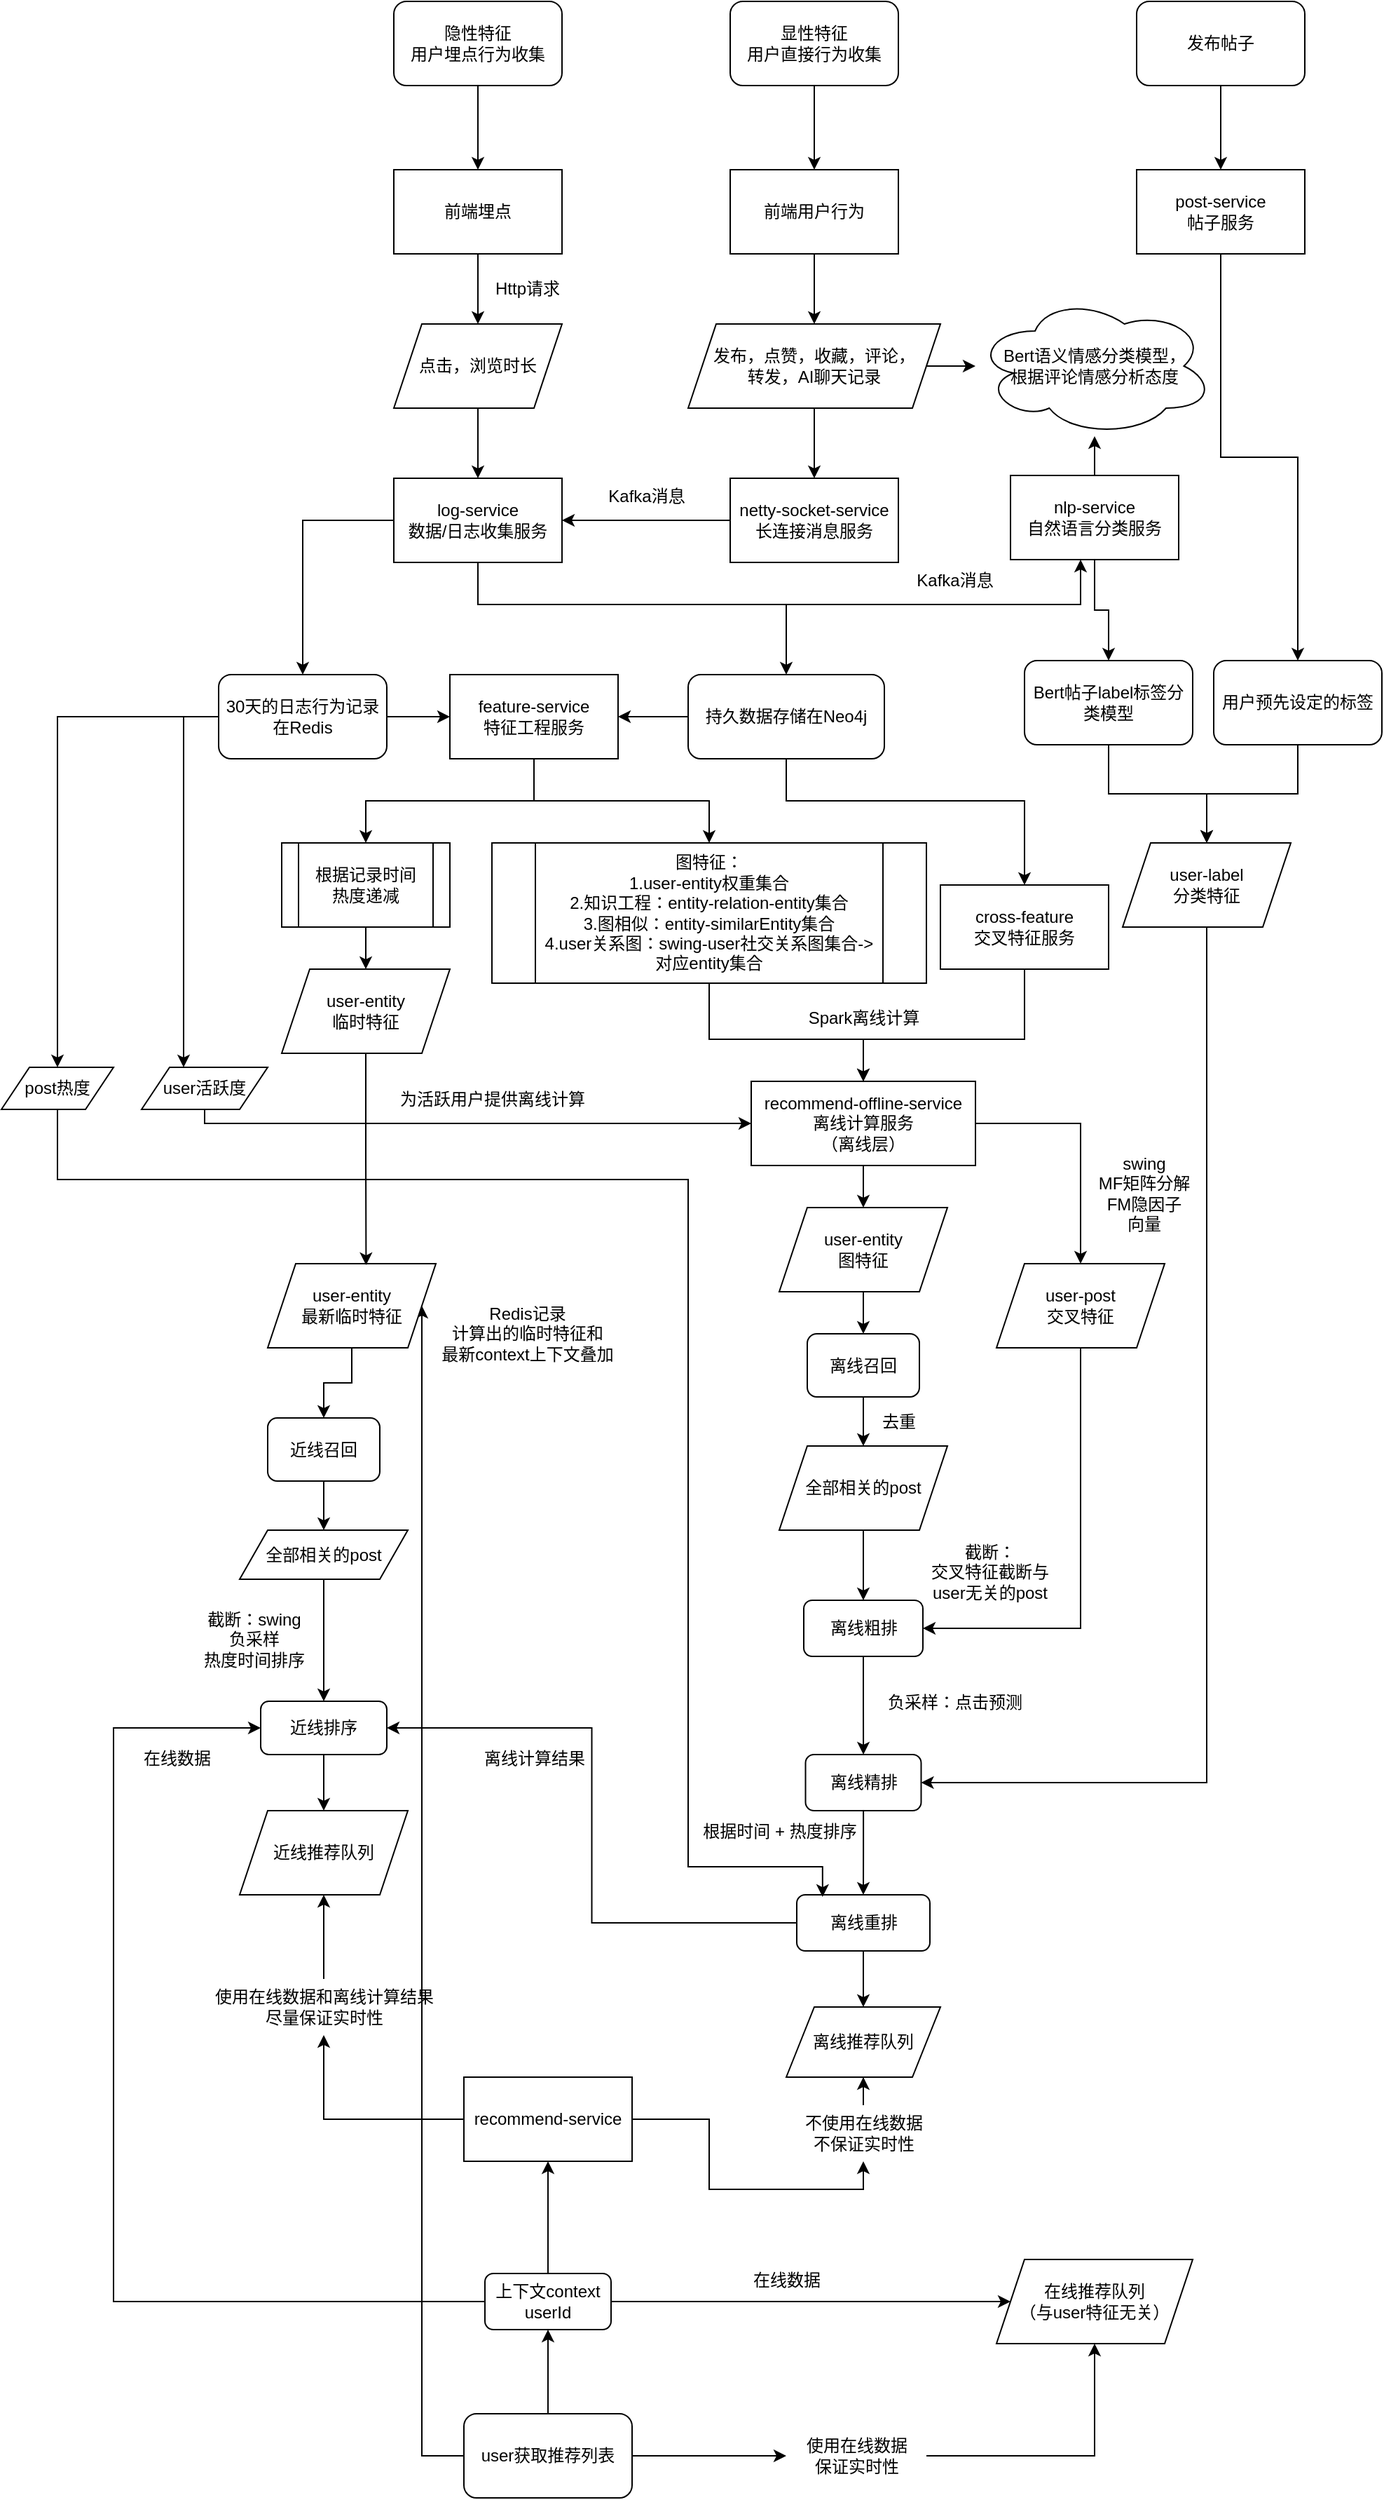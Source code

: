 <mxfile version="23.0.2" type="device">
  <diagram name="第 1 页" id="tgky3fX279zdv8PhlCqy">
    <mxGraphModel dx="2514" dy="2162" grid="1" gridSize="10" guides="1" tooltips="1" connect="1" arrows="1" fold="1" page="1" pageScale="1" pageWidth="827" pageHeight="1169" math="0" shadow="0">
      <root>
        <mxCell id="0" />
        <mxCell id="1" parent="0" />
        <mxCell id="7nQ9g_u_nF_VqDbNqybr-20" value="" style="edgeStyle=orthogonalEdgeStyle;rounded=0;orthogonalLoop=1;jettySize=auto;html=1;" parent="1" source="7nQ9g_u_nF_VqDbNqybr-2" target="7nQ9g_u_nF_VqDbNqybr-18" edge="1">
          <mxGeometry relative="1" as="geometry" />
        </mxCell>
        <mxCell id="7nQ9g_u_nF_VqDbNqybr-2" value="隐性特征&lt;br&gt;用户埋点行为收集" style="rounded=1;whiteSpace=wrap;html=1;" parent="1" vertex="1">
          <mxGeometry x="230" y="-480" width="120" height="60" as="geometry" />
        </mxCell>
        <mxCell id="7nQ9g_u_nF_VqDbNqybr-39" style="edgeStyle=orthogonalEdgeStyle;rounded=0;orthogonalLoop=1;jettySize=auto;html=1;" parent="1" source="7nQ9g_u_nF_VqDbNqybr-3" target="7nQ9g_u_nF_VqDbNqybr-5" edge="1">
          <mxGeometry relative="1" as="geometry" />
        </mxCell>
        <mxCell id="7nQ9g_u_nF_VqDbNqybr-45" style="edgeStyle=orthogonalEdgeStyle;rounded=0;orthogonalLoop=1;jettySize=auto;html=1;entryX=0.5;entryY=0;entryDx=0;entryDy=0;" parent="1" source="7nQ9g_u_nF_VqDbNqybr-3" target="7nQ9g_u_nF_VqDbNqybr-7" edge="1">
          <mxGeometry relative="1" as="geometry">
            <Array as="points">
              <mxPoint x="290" y="-50" />
              <mxPoint x="510" y="-50" />
            </Array>
          </mxGeometry>
        </mxCell>
        <mxCell id="7nQ9g_u_nF_VqDbNqybr-62" style="edgeStyle=orthogonalEdgeStyle;rounded=0;orthogonalLoop=1;jettySize=auto;html=1;" parent="1" source="7nQ9g_u_nF_VqDbNqybr-3" target="7nQ9g_u_nF_VqDbNqybr-59" edge="1">
          <mxGeometry relative="1" as="geometry">
            <Array as="points">
              <mxPoint x="290" y="-50" />
              <mxPoint x="720" y="-50" />
            </Array>
          </mxGeometry>
        </mxCell>
        <mxCell id="7nQ9g_u_nF_VqDbNqybr-3" value="log-service&lt;div&gt;数据/日志收集服务&lt;/div&gt;" style="rounded=0;whiteSpace=wrap;html=1;" parent="1" vertex="1">
          <mxGeometry x="230" y="-140" width="120" height="60" as="geometry" />
        </mxCell>
        <mxCell id="7nQ9g_u_nF_VqDbNqybr-42" value="" style="edgeStyle=orthogonalEdgeStyle;rounded=0;orthogonalLoop=1;jettySize=auto;html=1;" parent="1" source="7nQ9g_u_nF_VqDbNqybr-5" target="7nQ9g_u_nF_VqDbNqybr-33" edge="1">
          <mxGeometry relative="1" as="geometry" />
        </mxCell>
        <mxCell id="7nQ9g_u_nF_VqDbNqybr-107" style="edgeStyle=orthogonalEdgeStyle;rounded=0;orthogonalLoop=1;jettySize=auto;html=1;" parent="1" source="7nQ9g_u_nF_VqDbNqybr-5" target="7nQ9g_u_nF_VqDbNqybr-106" edge="1">
          <mxGeometry relative="1" as="geometry">
            <Array as="points">
              <mxPoint x="80" y="30" />
            </Array>
          </mxGeometry>
        </mxCell>
        <mxCell id="7nQ9g_u_nF_VqDbNqybr-108" style="edgeStyle=orthogonalEdgeStyle;rounded=0;orthogonalLoop=1;jettySize=auto;html=1;" parent="1" source="7nQ9g_u_nF_VqDbNqybr-5" target="7nQ9g_u_nF_VqDbNqybr-105" edge="1">
          <mxGeometry relative="1" as="geometry" />
        </mxCell>
        <mxCell id="7nQ9g_u_nF_VqDbNqybr-5" value="30天的日志行为记录在Redis" style="rounded=1;whiteSpace=wrap;html=1;" parent="1" vertex="1">
          <mxGeometry x="105" width="120" height="60" as="geometry" />
        </mxCell>
        <mxCell id="7nQ9g_u_nF_VqDbNqybr-46" value="" style="edgeStyle=orthogonalEdgeStyle;rounded=0;orthogonalLoop=1;jettySize=auto;html=1;" parent="1" source="7nQ9g_u_nF_VqDbNqybr-7" target="7nQ9g_u_nF_VqDbNqybr-33" edge="1">
          <mxGeometry relative="1" as="geometry" />
        </mxCell>
        <mxCell id="7nQ9g_u_nF_VqDbNqybr-75" style="edgeStyle=orthogonalEdgeStyle;rounded=0;orthogonalLoop=1;jettySize=auto;html=1;" parent="1" source="7nQ9g_u_nF_VqDbNqybr-7" target="7nQ9g_u_nF_VqDbNqybr-74" edge="1">
          <mxGeometry relative="1" as="geometry">
            <Array as="points">
              <mxPoint x="510" y="90" />
              <mxPoint x="680" y="90" />
            </Array>
          </mxGeometry>
        </mxCell>
        <mxCell id="7nQ9g_u_nF_VqDbNqybr-7" value="持久数据存储在Neo4j" style="rounded=1;whiteSpace=wrap;html=1;" parent="1" vertex="1">
          <mxGeometry x="440" width="140" height="60" as="geometry" />
        </mxCell>
        <mxCell id="7nQ9g_u_nF_VqDbNqybr-21" value="" style="edgeStyle=orthogonalEdgeStyle;rounded=0;orthogonalLoop=1;jettySize=auto;html=1;" parent="1" source="7nQ9g_u_nF_VqDbNqybr-9" target="7nQ9g_u_nF_VqDbNqybr-19" edge="1">
          <mxGeometry relative="1" as="geometry" />
        </mxCell>
        <mxCell id="7nQ9g_u_nF_VqDbNqybr-9" value="显性特征&lt;br&gt;用户直接行为收集" style="rounded=1;whiteSpace=wrap;html=1;" parent="1" vertex="1">
          <mxGeometry x="470" y="-480" width="120" height="60" as="geometry" />
        </mxCell>
        <mxCell id="7nQ9g_u_nF_VqDbNqybr-31" style="edgeStyle=orthogonalEdgeStyle;rounded=0;orthogonalLoop=1;jettySize=auto;html=1;" parent="1" source="7nQ9g_u_nF_VqDbNqybr-14" target="7nQ9g_u_nF_VqDbNqybr-3" edge="1">
          <mxGeometry relative="1" as="geometry" />
        </mxCell>
        <mxCell id="7nQ9g_u_nF_VqDbNqybr-14" value="netty-socket-service&lt;br&gt;长连接消息服务" style="rounded=0;whiteSpace=wrap;html=1;" parent="1" vertex="1">
          <mxGeometry x="470" y="-140" width="120" height="60" as="geometry" />
        </mxCell>
        <mxCell id="7nQ9g_u_nF_VqDbNqybr-23" value="" style="edgeStyle=orthogonalEdgeStyle;rounded=0;orthogonalLoop=1;jettySize=auto;html=1;" parent="1" source="7nQ9g_u_nF_VqDbNqybr-16" target="7nQ9g_u_nF_VqDbNqybr-3" edge="1">
          <mxGeometry relative="1" as="geometry" />
        </mxCell>
        <mxCell id="7nQ9g_u_nF_VqDbNqybr-16" value="点击，浏览时长" style="shape=parallelogram;perimeter=parallelogramPerimeter;whiteSpace=wrap;html=1;fixedSize=1;" parent="1" vertex="1">
          <mxGeometry x="230" y="-250" width="120" height="60" as="geometry" />
        </mxCell>
        <mxCell id="7nQ9g_u_nF_VqDbNqybr-25" value="" style="edgeStyle=orthogonalEdgeStyle;rounded=0;orthogonalLoop=1;jettySize=auto;html=1;" parent="1" source="7nQ9g_u_nF_VqDbNqybr-17" target="7nQ9g_u_nF_VqDbNqybr-14" edge="1">
          <mxGeometry relative="1" as="geometry" />
        </mxCell>
        <mxCell id="7nQ9g_u_nF_VqDbNqybr-56" value="" style="edgeStyle=orthogonalEdgeStyle;rounded=0;orthogonalLoop=1;jettySize=auto;html=1;" parent="1" source="7nQ9g_u_nF_VqDbNqybr-17" target="7nQ9g_u_nF_VqDbNqybr-55" edge="1">
          <mxGeometry relative="1" as="geometry" />
        </mxCell>
        <mxCell id="7nQ9g_u_nF_VqDbNqybr-17" value="发布，点赞，收藏，评论，&lt;br&gt;转发，AI聊天记录" style="shape=parallelogram;perimeter=parallelogramPerimeter;whiteSpace=wrap;html=1;fixedSize=1;" parent="1" vertex="1">
          <mxGeometry x="440" y="-250" width="180" height="60" as="geometry" />
        </mxCell>
        <mxCell id="7nQ9g_u_nF_VqDbNqybr-22" value="" style="edgeStyle=orthogonalEdgeStyle;rounded=0;orthogonalLoop=1;jettySize=auto;html=1;" parent="1" source="7nQ9g_u_nF_VqDbNqybr-18" target="7nQ9g_u_nF_VqDbNqybr-16" edge="1">
          <mxGeometry relative="1" as="geometry" />
        </mxCell>
        <mxCell id="7nQ9g_u_nF_VqDbNqybr-18" value="前端埋点" style="rounded=1;whiteSpace=wrap;html=1;arcSize=0;" parent="1" vertex="1">
          <mxGeometry x="230" y="-360" width="120" height="60" as="geometry" />
        </mxCell>
        <mxCell id="7nQ9g_u_nF_VqDbNqybr-24" value="" style="edgeStyle=orthogonalEdgeStyle;rounded=0;orthogonalLoop=1;jettySize=auto;html=1;" parent="1" source="7nQ9g_u_nF_VqDbNqybr-19" target="7nQ9g_u_nF_VqDbNqybr-17" edge="1">
          <mxGeometry relative="1" as="geometry" />
        </mxCell>
        <mxCell id="7nQ9g_u_nF_VqDbNqybr-19" value="前端用户行为" style="rounded=1;whiteSpace=wrap;html=1;arcSize=0;" parent="1" vertex="1">
          <mxGeometry x="470" y="-360" width="120" height="60" as="geometry" />
        </mxCell>
        <mxCell id="7nQ9g_u_nF_VqDbNqybr-29" value="Http请求" style="text;html=1;align=center;verticalAlign=middle;resizable=0;points=[];autosize=1;strokeColor=none;fillColor=none;" parent="1" vertex="1">
          <mxGeometry x="290" y="-290" width="70" height="30" as="geometry" />
        </mxCell>
        <mxCell id="7nQ9g_u_nF_VqDbNqybr-32" value="Kafka消息" style="text;html=1;align=center;verticalAlign=middle;resizable=0;points=[];autosize=1;strokeColor=none;fillColor=none;" parent="1" vertex="1">
          <mxGeometry x="370" y="-142" width="80" height="30" as="geometry" />
        </mxCell>
        <mxCell id="7nQ9g_u_nF_VqDbNqybr-51" style="edgeStyle=orthogonalEdgeStyle;rounded=0;orthogonalLoop=1;jettySize=auto;html=1;entryX=0.5;entryY=0;entryDx=0;entryDy=0;" parent="1" source="7nQ9g_u_nF_VqDbNqybr-33" target="7nQ9g_u_nF_VqDbNqybr-50" edge="1">
          <mxGeometry relative="1" as="geometry" />
        </mxCell>
        <mxCell id="7nQ9g_u_nF_VqDbNqybr-52" style="edgeStyle=orthogonalEdgeStyle;rounded=0;orthogonalLoop=1;jettySize=auto;html=1;" parent="1" source="7nQ9g_u_nF_VqDbNqybr-33" target="7nQ9g_u_nF_VqDbNqybr-49" edge="1">
          <mxGeometry relative="1" as="geometry" />
        </mxCell>
        <mxCell id="7nQ9g_u_nF_VqDbNqybr-33" value="feature-service&lt;br&gt;特征工程服务" style="rounded=0;whiteSpace=wrap;html=1;" parent="1" vertex="1">
          <mxGeometry x="270" width="120" height="60" as="geometry" />
        </mxCell>
        <mxCell id="7nQ9g_u_nF_VqDbNqybr-35" value="user-entity&lt;br&gt;临时特征" style="shape=parallelogram;perimeter=parallelogramPerimeter;whiteSpace=wrap;html=1;fixedSize=1;" parent="1" vertex="1">
          <mxGeometry x="150" y="210" width="120" height="60" as="geometry" />
        </mxCell>
        <mxCell id="7nQ9g_u_nF_VqDbNqybr-87" style="edgeStyle=orthogonalEdgeStyle;rounded=0;orthogonalLoop=1;jettySize=auto;html=1;" parent="1" source="7nQ9g_u_nF_VqDbNqybr-40" target="7nQ9g_u_nF_VqDbNqybr-86" edge="1">
          <mxGeometry relative="1" as="geometry" />
        </mxCell>
        <mxCell id="7nQ9g_u_nF_VqDbNqybr-40" value="&lt;div&gt;user-entity&lt;/div&gt;图特征" style="shape=parallelogram;perimeter=parallelogramPerimeter;whiteSpace=wrap;html=1;fixedSize=1;" parent="1" vertex="1">
          <mxGeometry x="505" y="380" width="120" height="60" as="geometry" />
        </mxCell>
        <mxCell id="7nQ9g_u_nF_VqDbNqybr-54" value="" style="edgeStyle=orthogonalEdgeStyle;rounded=0;orthogonalLoop=1;jettySize=auto;html=1;" parent="1" source="7nQ9g_u_nF_VqDbNqybr-49" target="7nQ9g_u_nF_VqDbNqybr-80" edge="1">
          <mxGeometry relative="1" as="geometry">
            <Array as="points">
              <mxPoint x="455" y="260" />
              <mxPoint x="565" y="260" />
            </Array>
          </mxGeometry>
        </mxCell>
        <mxCell id="7nQ9g_u_nF_VqDbNqybr-49" value="图特征：&lt;br&gt;1.user-entity权重集合&lt;div&gt;2.知识工程：entity-relation-entity集合&lt;br&gt;3.图相似：entity-similarEntity集合&lt;br&gt;4.user关系图：swing-user社交关系图集合-&amp;gt;对应entity集合&lt;/div&gt;" style="shape=process;whiteSpace=wrap;html=1;backgroundOutline=1;" parent="1" vertex="1">
          <mxGeometry x="300" y="120" width="310" height="100" as="geometry" />
        </mxCell>
        <mxCell id="7nQ9g_u_nF_VqDbNqybr-53" value="" style="edgeStyle=orthogonalEdgeStyle;rounded=0;orthogonalLoop=1;jettySize=auto;html=1;" parent="1" source="7nQ9g_u_nF_VqDbNqybr-50" target="7nQ9g_u_nF_VqDbNqybr-35" edge="1">
          <mxGeometry relative="1" as="geometry" />
        </mxCell>
        <mxCell id="7nQ9g_u_nF_VqDbNqybr-50" value="&lt;span style=&quot;text-wrap-mode: nowrap;&quot;&gt;根据记录时间&lt;/span&gt;&lt;br style=&quot;text-wrap-mode: nowrap;&quot;&gt;&lt;div style=&quot;text-wrap-mode: nowrap;&quot;&gt;热度递减&lt;/div&gt;" style="shape=process;whiteSpace=wrap;html=1;backgroundOutline=1;" parent="1" vertex="1">
          <mxGeometry x="150" y="120" width="120" height="60" as="geometry" />
        </mxCell>
        <mxCell id="7nQ9g_u_nF_VqDbNqybr-55" value="Bert语义情感分类模型，&lt;div&gt;根据评论情感分析态度&lt;/div&gt;" style="ellipse;shape=cloud;whiteSpace=wrap;html=1;" parent="1" vertex="1">
          <mxGeometry x="645" y="-270" width="170" height="100" as="geometry" />
        </mxCell>
        <mxCell id="7nQ9g_u_nF_VqDbNqybr-70" style="edgeStyle=orthogonalEdgeStyle;rounded=0;orthogonalLoop=1;jettySize=auto;html=1;entryX=0.5;entryY=0;entryDx=0;entryDy=0;" parent="1" source="7nQ9g_u_nF_VqDbNqybr-58" target="7nQ9g_u_nF_VqDbNqybr-67" edge="1">
          <mxGeometry relative="1" as="geometry" />
        </mxCell>
        <mxCell id="7nQ9g_u_nF_VqDbNqybr-58" value="&lt;div&gt;&lt;span style=&quot;background-color: transparent; color: light-dark(rgb(0, 0, 0), rgb(255, 255, 255));&quot;&gt;Bert帖子label标签分类模型&lt;/span&gt;&lt;/div&gt;" style="rounded=1;whiteSpace=wrap;html=1;" parent="1" vertex="1">
          <mxGeometry x="680" y="-10" width="120" height="60" as="geometry" />
        </mxCell>
        <mxCell id="7nQ9g_u_nF_VqDbNqybr-60" value="" style="edgeStyle=orthogonalEdgeStyle;rounded=0;orthogonalLoop=1;jettySize=auto;html=1;" parent="1" source="7nQ9g_u_nF_VqDbNqybr-59" target="7nQ9g_u_nF_VqDbNqybr-55" edge="1">
          <mxGeometry relative="1" as="geometry" />
        </mxCell>
        <mxCell id="7nQ9g_u_nF_VqDbNqybr-59" value="&lt;div&gt;nlp-service&lt;/div&gt;自然语言分类服务" style="whiteSpace=wrap;html=1;" parent="1" vertex="1">
          <mxGeometry x="670" y="-142" width="120" height="60" as="geometry" />
        </mxCell>
        <mxCell id="7nQ9g_u_nF_VqDbNqybr-65" value="" style="edgeStyle=orthogonalEdgeStyle;rounded=0;orthogonalLoop=1;jettySize=auto;html=1;" parent="1" source="7nQ9g_u_nF_VqDbNqybr-63" target="7nQ9g_u_nF_VqDbNqybr-64" edge="1">
          <mxGeometry relative="1" as="geometry" />
        </mxCell>
        <mxCell id="7nQ9g_u_nF_VqDbNqybr-63" value="发布帖子" style="rounded=1;whiteSpace=wrap;html=1;" parent="1" vertex="1">
          <mxGeometry x="760" y="-480" width="120" height="60" as="geometry" />
        </mxCell>
        <mxCell id="7nQ9g_u_nF_VqDbNqybr-68" style="edgeStyle=orthogonalEdgeStyle;rounded=0;orthogonalLoop=1;jettySize=auto;html=1;" parent="1" source="7nQ9g_u_nF_VqDbNqybr-64" target="7nQ9g_u_nF_VqDbNqybr-66" edge="1">
          <mxGeometry relative="1" as="geometry" />
        </mxCell>
        <mxCell id="7nQ9g_u_nF_VqDbNqybr-64" value="&lt;div&gt;post-service&lt;/div&gt;帖子服务" style="whiteSpace=wrap;html=1;" parent="1" vertex="1">
          <mxGeometry x="760" y="-360" width="120" height="60" as="geometry" />
        </mxCell>
        <mxCell id="7nQ9g_u_nF_VqDbNqybr-71" style="edgeStyle=orthogonalEdgeStyle;rounded=0;orthogonalLoop=1;jettySize=auto;html=1;entryX=0.5;entryY=0;entryDx=0;entryDy=0;" parent="1" source="7nQ9g_u_nF_VqDbNqybr-66" target="7nQ9g_u_nF_VqDbNqybr-67" edge="1">
          <mxGeometry relative="1" as="geometry" />
        </mxCell>
        <mxCell id="7nQ9g_u_nF_VqDbNqybr-66" value="用户预先设定的标签" style="rounded=1;whiteSpace=wrap;html=1;" parent="1" vertex="1">
          <mxGeometry x="815" y="-10" width="120" height="60" as="geometry" />
        </mxCell>
        <mxCell id="-gl8EBEvmVz08SkBrVt--1" style="edgeStyle=orthogonalEdgeStyle;rounded=0;orthogonalLoop=1;jettySize=auto;html=1;entryX=1;entryY=0.5;entryDx=0;entryDy=0;" edge="1" parent="1" source="7nQ9g_u_nF_VqDbNqybr-67" target="7nQ9g_u_nF_VqDbNqybr-99">
          <mxGeometry relative="1" as="geometry">
            <Array as="points">
              <mxPoint x="810" y="790" />
            </Array>
          </mxGeometry>
        </mxCell>
        <mxCell id="7nQ9g_u_nF_VqDbNqybr-67" value="user-label&lt;br&gt;分类特征" style="shape=parallelogram;perimeter=parallelogramPerimeter;whiteSpace=wrap;html=1;fixedSize=1;" parent="1" vertex="1">
          <mxGeometry x="750" y="120" width="120" height="60" as="geometry" />
        </mxCell>
        <mxCell id="7nQ9g_u_nF_VqDbNqybr-69" style="edgeStyle=orthogonalEdgeStyle;rounded=0;orthogonalLoop=1;jettySize=auto;html=1;entryX=0.5;entryY=0;entryDx=0;entryDy=0;" parent="1" source="7nQ9g_u_nF_VqDbNqybr-59" target="7nQ9g_u_nF_VqDbNqybr-58" edge="1">
          <mxGeometry relative="1" as="geometry" />
        </mxCell>
        <mxCell id="7nQ9g_u_nF_VqDbNqybr-72" value="Kafka消息" style="text;html=1;align=center;verticalAlign=middle;resizable=0;points=[];autosize=1;strokeColor=none;fillColor=none;" parent="1" vertex="1">
          <mxGeometry x="590" y="-82" width="80" height="30" as="geometry" />
        </mxCell>
        <mxCell id="7nQ9g_u_nF_VqDbNqybr-77" value="" style="edgeStyle=orthogonalEdgeStyle;rounded=0;orthogonalLoop=1;jettySize=auto;html=1;entryX=0.5;entryY=0;entryDx=0;entryDy=0;" parent="1" source="7nQ9g_u_nF_VqDbNqybr-74" target="7nQ9g_u_nF_VqDbNqybr-80" edge="1">
          <mxGeometry relative="1" as="geometry">
            <Array as="points">
              <mxPoint x="680" y="260" />
              <mxPoint x="565" y="260" />
            </Array>
          </mxGeometry>
        </mxCell>
        <mxCell id="7nQ9g_u_nF_VqDbNqybr-74" value="cross-feature&lt;br&gt;交叉特征服务" style="whiteSpace=wrap;html=1;" parent="1" vertex="1">
          <mxGeometry x="620" y="150" width="120" height="60" as="geometry" />
        </mxCell>
        <mxCell id="7nQ9g_u_nF_VqDbNqybr-96" style="edgeStyle=orthogonalEdgeStyle;rounded=0;orthogonalLoop=1;jettySize=auto;html=1;entryX=1;entryY=0.5;entryDx=0;entryDy=0;" parent="1" source="7nQ9g_u_nF_VqDbNqybr-76" target="7nQ9g_u_nF_VqDbNqybr-91" edge="1">
          <mxGeometry relative="1" as="geometry">
            <Array as="points">
              <mxPoint x="720" y="680" />
            </Array>
          </mxGeometry>
        </mxCell>
        <mxCell id="7nQ9g_u_nF_VqDbNqybr-76" value="user-post&lt;br&gt;交叉特征" style="shape=parallelogram;perimeter=parallelogramPerimeter;whiteSpace=wrap;html=1;fixedSize=1;" parent="1" vertex="1">
          <mxGeometry x="660" y="420" width="120" height="60" as="geometry" />
        </mxCell>
        <mxCell id="7nQ9g_u_nF_VqDbNqybr-78" value="swing&lt;br&gt;MF矩阵分解&lt;div&gt;FM隐因子&lt;br&gt;向量&lt;/div&gt;" style="text;html=1;align=center;verticalAlign=middle;resizable=0;points=[];autosize=1;strokeColor=none;fillColor=none;" parent="1" vertex="1">
          <mxGeometry x="720" y="335" width="90" height="70" as="geometry" />
        </mxCell>
        <mxCell id="7nQ9g_u_nF_VqDbNqybr-117" style="edgeStyle=orthogonalEdgeStyle;rounded=0;orthogonalLoop=1;jettySize=auto;html=1;entryX=0.5;entryY=1;entryDx=0;entryDy=0;" parent="1" source="7nQ9g_u_nF_VqDbNqybr-151" target="7nQ9g_u_nF_VqDbNqybr-113" edge="1">
          <mxGeometry relative="1" as="geometry" />
        </mxCell>
        <mxCell id="7nQ9g_u_nF_VqDbNqybr-133" style="edgeStyle=orthogonalEdgeStyle;rounded=0;orthogonalLoop=1;jettySize=auto;html=1;entryX=0.5;entryY=1;entryDx=0;entryDy=0;" parent="1" source="7nQ9g_u_nF_VqDbNqybr-140" target="7nQ9g_u_nF_VqDbNqybr-131" edge="1">
          <mxGeometry relative="1" as="geometry" />
        </mxCell>
        <mxCell id="7nQ9g_u_nF_VqDbNqybr-79" value="recommend-service" style="whiteSpace=wrap;html=1;" parent="1" vertex="1">
          <mxGeometry x="280" y="1000" width="120" height="60" as="geometry" />
        </mxCell>
        <mxCell id="7nQ9g_u_nF_VqDbNqybr-84" style="edgeStyle=orthogonalEdgeStyle;rounded=0;orthogonalLoop=1;jettySize=auto;html=1;" parent="1" source="7nQ9g_u_nF_VqDbNqybr-80" target="7nQ9g_u_nF_VqDbNqybr-40" edge="1">
          <mxGeometry relative="1" as="geometry" />
        </mxCell>
        <mxCell id="7nQ9g_u_nF_VqDbNqybr-95" style="edgeStyle=orthogonalEdgeStyle;rounded=0;orthogonalLoop=1;jettySize=auto;html=1;" parent="1" source="7nQ9g_u_nF_VqDbNqybr-80" target="7nQ9g_u_nF_VqDbNqybr-76" edge="1">
          <mxGeometry relative="1" as="geometry" />
        </mxCell>
        <mxCell id="7nQ9g_u_nF_VqDbNqybr-80" value="recommend-offline-service&lt;br&gt;离线计算服务&lt;br&gt;（离线层）" style="whiteSpace=wrap;html=1;" parent="1" vertex="1">
          <mxGeometry x="485" y="290" width="160" height="60" as="geometry" />
        </mxCell>
        <mxCell id="7nQ9g_u_nF_VqDbNqybr-83" value="Spark离线计算" style="text;html=1;align=center;verticalAlign=middle;resizable=0;points=[];autosize=1;strokeColor=none;fillColor=none;" parent="1" vertex="1">
          <mxGeometry x="515" y="230" width="100" height="30" as="geometry" />
        </mxCell>
        <mxCell id="7nQ9g_u_nF_VqDbNqybr-90" value="" style="edgeStyle=orthogonalEdgeStyle;rounded=0;orthogonalLoop=1;jettySize=auto;html=1;" parent="1" source="7nQ9g_u_nF_VqDbNqybr-86" target="7nQ9g_u_nF_VqDbNqybr-89" edge="1">
          <mxGeometry relative="1" as="geometry" />
        </mxCell>
        <mxCell id="7nQ9g_u_nF_VqDbNqybr-86" value="离线召回" style="rounded=1;whiteSpace=wrap;html=1;" parent="1" vertex="1">
          <mxGeometry x="525" y="470" width="80" height="45" as="geometry" />
        </mxCell>
        <mxCell id="7nQ9g_u_nF_VqDbNqybr-97" value="" style="edgeStyle=orthogonalEdgeStyle;rounded=0;orthogonalLoop=1;jettySize=auto;html=1;" parent="1" source="7nQ9g_u_nF_VqDbNqybr-89" target="7nQ9g_u_nF_VqDbNqybr-91" edge="1">
          <mxGeometry relative="1" as="geometry" />
        </mxCell>
        <mxCell id="7nQ9g_u_nF_VqDbNqybr-89" value="全部相关的post" style="shape=parallelogram;perimeter=parallelogramPerimeter;whiteSpace=wrap;html=1;fixedSize=1;rounded=1;arcSize=0;" parent="1" vertex="1">
          <mxGeometry x="505" y="550" width="120" height="60" as="geometry" />
        </mxCell>
        <mxCell id="7nQ9g_u_nF_VqDbNqybr-100" value="" style="edgeStyle=orthogonalEdgeStyle;rounded=0;orthogonalLoop=1;jettySize=auto;html=1;" parent="1" source="7nQ9g_u_nF_VqDbNqybr-91" target="7nQ9g_u_nF_VqDbNqybr-99" edge="1">
          <mxGeometry relative="1" as="geometry" />
        </mxCell>
        <mxCell id="7nQ9g_u_nF_VqDbNqybr-91" value="离线粗排" style="rounded=1;whiteSpace=wrap;html=1;" parent="1" vertex="1">
          <mxGeometry x="522.5" y="660" width="85" height="40" as="geometry" />
        </mxCell>
        <mxCell id="7nQ9g_u_nF_VqDbNqybr-98" value="截断：&lt;br&gt;交叉特征截断与&lt;br&gt;user无关的post" style="text;html=1;align=center;verticalAlign=middle;resizable=0;points=[];autosize=1;strokeColor=none;fillColor=none;" parent="1" vertex="1">
          <mxGeometry x="600" y="610" width="110" height="60" as="geometry" />
        </mxCell>
        <mxCell id="7nQ9g_u_nF_VqDbNqybr-103" value="" style="edgeStyle=orthogonalEdgeStyle;rounded=0;orthogonalLoop=1;jettySize=auto;html=1;" parent="1" source="7nQ9g_u_nF_VqDbNqybr-99" target="7nQ9g_u_nF_VqDbNqybr-102" edge="1">
          <mxGeometry relative="1" as="geometry" />
        </mxCell>
        <mxCell id="7nQ9g_u_nF_VqDbNqybr-99" value="离线精排" style="rounded=1;whiteSpace=wrap;html=1;" parent="1" vertex="1">
          <mxGeometry x="523.75" y="770" width="82.5" height="40" as="geometry" />
        </mxCell>
        <mxCell id="7nQ9g_u_nF_VqDbNqybr-101" value="负采样：点击预测" style="text;html=1;align=center;verticalAlign=middle;resizable=0;points=[];autosize=1;strokeColor=none;fillColor=none;" parent="1" vertex="1">
          <mxGeometry x="570" y="718" width="120" height="30" as="geometry" />
        </mxCell>
        <mxCell id="7nQ9g_u_nF_VqDbNqybr-130" value="" style="edgeStyle=orthogonalEdgeStyle;rounded=0;orthogonalLoop=1;jettySize=auto;html=1;" parent="1" source="7nQ9g_u_nF_VqDbNqybr-102" target="7nQ9g_u_nF_VqDbNqybr-113" edge="1">
          <mxGeometry relative="1" as="geometry" />
        </mxCell>
        <mxCell id="7nQ9g_u_nF_VqDbNqybr-142" style="edgeStyle=orthogonalEdgeStyle;rounded=0;orthogonalLoop=1;jettySize=auto;html=1;entryX=1;entryY=0.5;entryDx=0;entryDy=0;" parent="1" source="7nQ9g_u_nF_VqDbNqybr-102" target="7nQ9g_u_nF_VqDbNqybr-127" edge="1">
          <mxGeometry relative="1" as="geometry" />
        </mxCell>
        <mxCell id="7nQ9g_u_nF_VqDbNqybr-102" value="离线重排" style="rounded=1;whiteSpace=wrap;html=1;" parent="1" vertex="1">
          <mxGeometry x="517.5" y="870" width="95" height="40" as="geometry" />
        </mxCell>
        <mxCell id="7nQ9g_u_nF_VqDbNqybr-104" value="根据时间 + 热度排序" style="text;html=1;align=center;verticalAlign=middle;resizable=0;points=[];autosize=1;strokeColor=none;fillColor=none;" parent="1" vertex="1">
          <mxGeometry x="440" y="810" width="130" height="30" as="geometry" />
        </mxCell>
        <mxCell id="7nQ9g_u_nF_VqDbNqybr-111" style="edgeStyle=orthogonalEdgeStyle;rounded=0;orthogonalLoop=1;jettySize=auto;html=1;entryX=0.194;entryY=0.038;entryDx=0;entryDy=0;entryPerimeter=0;" parent="1" source="7nQ9g_u_nF_VqDbNqybr-105" target="7nQ9g_u_nF_VqDbNqybr-102" edge="1">
          <mxGeometry relative="1" as="geometry">
            <Array as="points">
              <mxPoint x="-10" y="360" />
              <mxPoint x="440" y="360" />
              <mxPoint x="440" y="850" />
              <mxPoint x="536" y="850" />
            </Array>
          </mxGeometry>
        </mxCell>
        <mxCell id="7nQ9g_u_nF_VqDbNqybr-105" value="post热度" style="shape=parallelogram;perimeter=parallelogramPerimeter;whiteSpace=wrap;html=1;fixedSize=1;" parent="1" vertex="1">
          <mxGeometry x="-50" y="280" width="80" height="30" as="geometry" />
        </mxCell>
        <mxCell id="7nQ9g_u_nF_VqDbNqybr-109" style="edgeStyle=orthogonalEdgeStyle;rounded=0;orthogonalLoop=1;jettySize=auto;html=1;" parent="1" source="7nQ9g_u_nF_VqDbNqybr-106" target="7nQ9g_u_nF_VqDbNqybr-80" edge="1">
          <mxGeometry relative="1" as="geometry">
            <Array as="points">
              <mxPoint x="95" y="320" />
            </Array>
          </mxGeometry>
        </mxCell>
        <mxCell id="7nQ9g_u_nF_VqDbNqybr-106" value="user活跃度" style="shape=parallelogram;perimeter=parallelogramPerimeter;whiteSpace=wrap;html=1;fixedSize=1;" parent="1" vertex="1">
          <mxGeometry x="50" y="280" width="90" height="30" as="geometry" />
        </mxCell>
        <mxCell id="7nQ9g_u_nF_VqDbNqybr-110" value="为活跃用户提供离线计算" style="text;html=1;align=center;verticalAlign=middle;resizable=0;points=[];autosize=1;strokeColor=none;fillColor=none;" parent="1" vertex="1">
          <mxGeometry x="220" y="288" width="160" height="30" as="geometry" />
        </mxCell>
        <mxCell id="7nQ9g_u_nF_VqDbNqybr-113" value="离线推荐队列" style="shape=parallelogram;perimeter=parallelogramPerimeter;whiteSpace=wrap;html=1;fixedSize=1;" parent="1" vertex="1">
          <mxGeometry x="510" y="950" width="110" height="50" as="geometry" />
        </mxCell>
        <mxCell id="7nQ9g_u_nF_VqDbNqybr-120" style="edgeStyle=orthogonalEdgeStyle;rounded=0;orthogonalLoop=1;jettySize=auto;html=1;entryX=1;entryY=0.5;entryDx=0;entryDy=0;" parent="1" source="7nQ9g_u_nF_VqDbNqybr-114" target="7nQ9g_u_nF_VqDbNqybr-119" edge="1">
          <mxGeometry relative="1" as="geometry">
            <mxPoint x="270" y="460" as="targetPoint" />
          </mxGeometry>
        </mxCell>
        <mxCell id="7nQ9g_u_nF_VqDbNqybr-139" style="edgeStyle=orthogonalEdgeStyle;rounded=0;orthogonalLoop=1;jettySize=auto;html=1;entryX=0.5;entryY=1;entryDx=0;entryDy=0;" parent="1" source="7nQ9g_u_nF_VqDbNqybr-154" target="7nQ9g_u_nF_VqDbNqybr-136" edge="1">
          <mxGeometry relative="1" as="geometry">
            <mxPoint x="575" y="1190" as="targetPoint" />
          </mxGeometry>
        </mxCell>
        <mxCell id="7nQ9g_u_nF_VqDbNqybr-144" value="" style="edgeStyle=orthogonalEdgeStyle;rounded=0;orthogonalLoop=1;jettySize=auto;html=1;" parent="1" source="7nQ9g_u_nF_VqDbNqybr-114" target="7nQ9g_u_nF_VqDbNqybr-143" edge="1">
          <mxGeometry relative="1" as="geometry" />
        </mxCell>
        <mxCell id="7nQ9g_u_nF_VqDbNqybr-156" value="" style="edgeStyle=orthogonalEdgeStyle;rounded=0;orthogonalLoop=1;jettySize=auto;html=1;" parent="1" source="7nQ9g_u_nF_VqDbNqybr-114" target="7nQ9g_u_nF_VqDbNqybr-154" edge="1">
          <mxGeometry relative="1" as="geometry" />
        </mxCell>
        <mxCell id="7nQ9g_u_nF_VqDbNqybr-114" value="user获取推荐列表" style="rounded=1;whiteSpace=wrap;html=1;" parent="1" vertex="1">
          <mxGeometry x="280" y="1240" width="120" height="60" as="geometry" />
        </mxCell>
        <mxCell id="7nQ9g_u_nF_VqDbNqybr-124" value="" style="edgeStyle=orthogonalEdgeStyle;rounded=0;orthogonalLoop=1;jettySize=auto;html=1;" parent="1" source="7nQ9g_u_nF_VqDbNqybr-119" target="7nQ9g_u_nF_VqDbNqybr-123" edge="1">
          <mxGeometry relative="1" as="geometry" />
        </mxCell>
        <mxCell id="7nQ9g_u_nF_VqDbNqybr-119" value="user-entity&lt;br&gt;最新临时特征" style="shape=parallelogram;perimeter=parallelogramPerimeter;whiteSpace=wrap;html=1;fixedSize=1;" parent="1" vertex="1">
          <mxGeometry x="140" y="420" width="120" height="60" as="geometry" />
        </mxCell>
        <mxCell id="7nQ9g_u_nF_VqDbNqybr-121" style="edgeStyle=orthogonalEdgeStyle;rounded=0;orthogonalLoop=1;jettySize=auto;html=1;entryX=0.585;entryY=0.017;entryDx=0;entryDy=0;entryPerimeter=0;" parent="1" source="7nQ9g_u_nF_VqDbNqybr-35" target="7nQ9g_u_nF_VqDbNqybr-119" edge="1">
          <mxGeometry relative="1" as="geometry" />
        </mxCell>
        <mxCell id="7nQ9g_u_nF_VqDbNqybr-122" value="Redis记录&lt;br&gt;计算出的临时特征和&lt;br&gt;最新context上下文叠加" style="text;html=1;align=center;verticalAlign=middle;resizable=0;points=[];autosize=1;strokeColor=none;fillColor=none;" parent="1" vertex="1">
          <mxGeometry x="250" y="440" width="150" height="60" as="geometry" />
        </mxCell>
        <mxCell id="7nQ9g_u_nF_VqDbNqybr-126" value="" style="edgeStyle=orthogonalEdgeStyle;rounded=0;orthogonalLoop=1;jettySize=auto;html=1;" parent="1" source="7nQ9g_u_nF_VqDbNqybr-123" target="7nQ9g_u_nF_VqDbNqybr-125" edge="1">
          <mxGeometry relative="1" as="geometry" />
        </mxCell>
        <mxCell id="7nQ9g_u_nF_VqDbNqybr-123" value="近线召回" style="rounded=1;whiteSpace=wrap;html=1;" parent="1" vertex="1">
          <mxGeometry x="140" y="530" width="80" height="45" as="geometry" />
        </mxCell>
        <mxCell id="7nQ9g_u_nF_VqDbNqybr-128" value="" style="edgeStyle=orthogonalEdgeStyle;rounded=0;orthogonalLoop=1;jettySize=auto;html=1;" parent="1" source="7nQ9g_u_nF_VqDbNqybr-125" target="7nQ9g_u_nF_VqDbNqybr-127" edge="1">
          <mxGeometry relative="1" as="geometry" />
        </mxCell>
        <mxCell id="7nQ9g_u_nF_VqDbNqybr-125" value="全部相关的post" style="shape=parallelogram;perimeter=parallelogramPerimeter;whiteSpace=wrap;html=1;fixedSize=1;rounded=1;arcSize=0;" parent="1" vertex="1">
          <mxGeometry x="120" y="610" width="120" height="35" as="geometry" />
        </mxCell>
        <mxCell id="7nQ9g_u_nF_VqDbNqybr-132" value="" style="edgeStyle=orthogonalEdgeStyle;rounded=0;orthogonalLoop=1;jettySize=auto;html=1;" parent="1" source="7nQ9g_u_nF_VqDbNqybr-127" target="7nQ9g_u_nF_VqDbNqybr-131" edge="1">
          <mxGeometry relative="1" as="geometry" />
        </mxCell>
        <mxCell id="7nQ9g_u_nF_VqDbNqybr-127" value="近线排序" style="rounded=1;whiteSpace=wrap;html=1;" parent="1" vertex="1">
          <mxGeometry x="135" y="732" width="90" height="38" as="geometry" />
        </mxCell>
        <mxCell id="7nQ9g_u_nF_VqDbNqybr-129" value="截断：swing&lt;br&gt;负采样&lt;br&gt;热度时间排序" style="text;html=1;align=center;verticalAlign=middle;resizable=0;points=[];autosize=1;strokeColor=none;fillColor=none;" parent="1" vertex="1">
          <mxGeometry x="80" y="658" width="100" height="60" as="geometry" />
        </mxCell>
        <mxCell id="7nQ9g_u_nF_VqDbNqybr-131" value="近线推荐队列" style="shape=parallelogram;perimeter=parallelogramPerimeter;whiteSpace=wrap;html=1;fixedSize=1;" parent="1" vertex="1">
          <mxGeometry x="120" y="810" width="120" height="60" as="geometry" />
        </mxCell>
        <mxCell id="7nQ9g_u_nF_VqDbNqybr-136" value="在线推荐队列&lt;br&gt;（与user特征无关）" style="shape=parallelogram;perimeter=parallelogramPerimeter;whiteSpace=wrap;html=1;fixedSize=1;" parent="1" vertex="1">
          <mxGeometry x="660" y="1130" width="140" height="60" as="geometry" />
        </mxCell>
        <mxCell id="7nQ9g_u_nF_VqDbNqybr-145" value="" style="edgeStyle=orthogonalEdgeStyle;rounded=0;orthogonalLoop=1;jettySize=auto;html=1;" parent="1" source="7nQ9g_u_nF_VqDbNqybr-143" target="7nQ9g_u_nF_VqDbNqybr-79" edge="1">
          <mxGeometry relative="1" as="geometry" />
        </mxCell>
        <mxCell id="7nQ9g_u_nF_VqDbNqybr-146" style="edgeStyle=orthogonalEdgeStyle;rounded=0;orthogonalLoop=1;jettySize=auto;html=1;entryX=0;entryY=0.5;entryDx=0;entryDy=0;" parent="1" source="7nQ9g_u_nF_VqDbNqybr-143" target="7nQ9g_u_nF_VqDbNqybr-136" edge="1">
          <mxGeometry relative="1" as="geometry">
            <mxPoint x="515" y="1160" as="targetPoint" />
          </mxGeometry>
        </mxCell>
        <mxCell id="7nQ9g_u_nF_VqDbNqybr-148" style="edgeStyle=orthogonalEdgeStyle;rounded=0;orthogonalLoop=1;jettySize=auto;html=1;entryX=0;entryY=0.5;entryDx=0;entryDy=0;" parent="1" source="7nQ9g_u_nF_VqDbNqybr-143" target="7nQ9g_u_nF_VqDbNqybr-127" edge="1">
          <mxGeometry relative="1" as="geometry">
            <Array as="points">
              <mxPoint x="30" y="1160" />
              <mxPoint x="30" y="751" />
            </Array>
          </mxGeometry>
        </mxCell>
        <mxCell id="7nQ9g_u_nF_VqDbNqybr-143" value="&lt;span style=&quot;text-wrap-mode: nowrap;&quot;&gt;上下文context&lt;/span&gt;&lt;br style=&quot;text-wrap-mode: nowrap;&quot;&gt;&lt;span style=&quot;text-wrap-mode: nowrap;&quot;&gt;userId&lt;/span&gt;" style="rounded=1;whiteSpace=wrap;html=1;" parent="1" vertex="1">
          <mxGeometry x="295" y="1140" width="90" height="40" as="geometry" />
        </mxCell>
        <mxCell id="7nQ9g_u_nF_VqDbNqybr-147" value="离线计算结果" style="text;html=1;align=center;verticalAlign=middle;resizable=0;points=[];autosize=1;strokeColor=none;fillColor=none;" parent="1" vertex="1">
          <mxGeometry x="280" y="758" width="100" height="30" as="geometry" />
        </mxCell>
        <mxCell id="7nQ9g_u_nF_VqDbNqybr-149" value="在线数据" style="text;html=1;align=center;verticalAlign=middle;resizable=0;points=[];autosize=1;strokeColor=none;fillColor=none;" parent="1" vertex="1">
          <mxGeometry x="40" y="758" width="70" height="30" as="geometry" />
        </mxCell>
        <mxCell id="7nQ9g_u_nF_VqDbNqybr-150" value="" style="edgeStyle=orthogonalEdgeStyle;rounded=0;orthogonalLoop=1;jettySize=auto;html=1;entryX=0.5;entryY=1;entryDx=0;entryDy=0;" parent="1" source="7nQ9g_u_nF_VqDbNqybr-79" target="7nQ9g_u_nF_VqDbNqybr-140" edge="1">
          <mxGeometry relative="1" as="geometry">
            <mxPoint x="280" y="1030" as="sourcePoint" />
            <mxPoint x="180" y="870" as="targetPoint" />
          </mxGeometry>
        </mxCell>
        <mxCell id="7nQ9g_u_nF_VqDbNqybr-140" value="使用在线数据和离线计算结果&lt;br&gt;尽量保证实时性" style="text;html=1;align=center;verticalAlign=middle;resizable=0;points=[];autosize=1;strokeColor=none;fillColor=none;" parent="1" vertex="1">
          <mxGeometry x="90" y="930" width="180" height="40" as="geometry" />
        </mxCell>
        <mxCell id="7nQ9g_u_nF_VqDbNqybr-152" value="" style="edgeStyle=orthogonalEdgeStyle;rounded=0;orthogonalLoop=1;jettySize=auto;html=1;entryX=0.5;entryY=1;entryDx=0;entryDy=0;" parent="1" source="7nQ9g_u_nF_VqDbNqybr-79" target="7nQ9g_u_nF_VqDbNqybr-151" edge="1">
          <mxGeometry relative="1" as="geometry">
            <mxPoint x="400" y="1030" as="sourcePoint" />
            <mxPoint x="565" y="1000" as="targetPoint" />
          </mxGeometry>
        </mxCell>
        <mxCell id="7nQ9g_u_nF_VqDbNqybr-151" value="不使用在线数据&lt;div&gt;不保证实时性&lt;/div&gt;" style="text;html=1;align=center;verticalAlign=middle;resizable=0;points=[];autosize=1;strokeColor=none;fillColor=none;" parent="1" vertex="1">
          <mxGeometry x="510" y="1020" width="110" height="40" as="geometry" />
        </mxCell>
        <mxCell id="7nQ9g_u_nF_VqDbNqybr-153" value="在线数据" style="text;html=1;align=center;verticalAlign=middle;resizable=0;points=[];autosize=1;strokeColor=none;fillColor=none;" parent="1" vertex="1">
          <mxGeometry x="475" y="1130" width="70" height="30" as="geometry" />
        </mxCell>
        <mxCell id="7nQ9g_u_nF_VqDbNqybr-154" value="使用在线数据&lt;br&gt;保证实时性" style="text;html=1;align=center;verticalAlign=middle;resizable=0;points=[];autosize=1;strokeColor=none;fillColor=none;" parent="1" vertex="1">
          <mxGeometry x="510" y="1250" width="100" height="40" as="geometry" />
        </mxCell>
        <mxCell id="-gl8EBEvmVz08SkBrVt--2" value="去重" style="text;html=1;align=center;verticalAlign=middle;resizable=0;points=[];autosize=1;strokeColor=none;fillColor=none;" vertex="1" parent="1">
          <mxGeometry x="565" y="518" width="50" height="30" as="geometry" />
        </mxCell>
      </root>
    </mxGraphModel>
  </diagram>
</mxfile>
